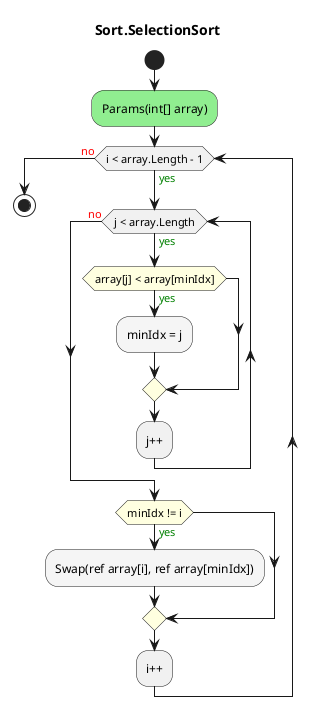 @startuml Sort.SelectionSort
title Sort.SelectionSort
start
#LightGreen:Params(int[] array);
while (i < array.Length - 1) is (<color:green>yes)
        while (j < array.Length) is (<color:green>yes)
                #LightYellow:if (array[j] < array[minIdx]) then (<color:green>yes)
                        #WhiteSmoke:minIdx = j;
                endif
        :j++;
        endwhile (<color:red>no)
        #LightYellow:if (minIdx != i) then (<color:green>yes)
                #WhiteSmoke:Swap(ref array[i], ref array[minIdx]);
        endif
:i++;
endwhile (<color:red>no)
stop
@enduml
